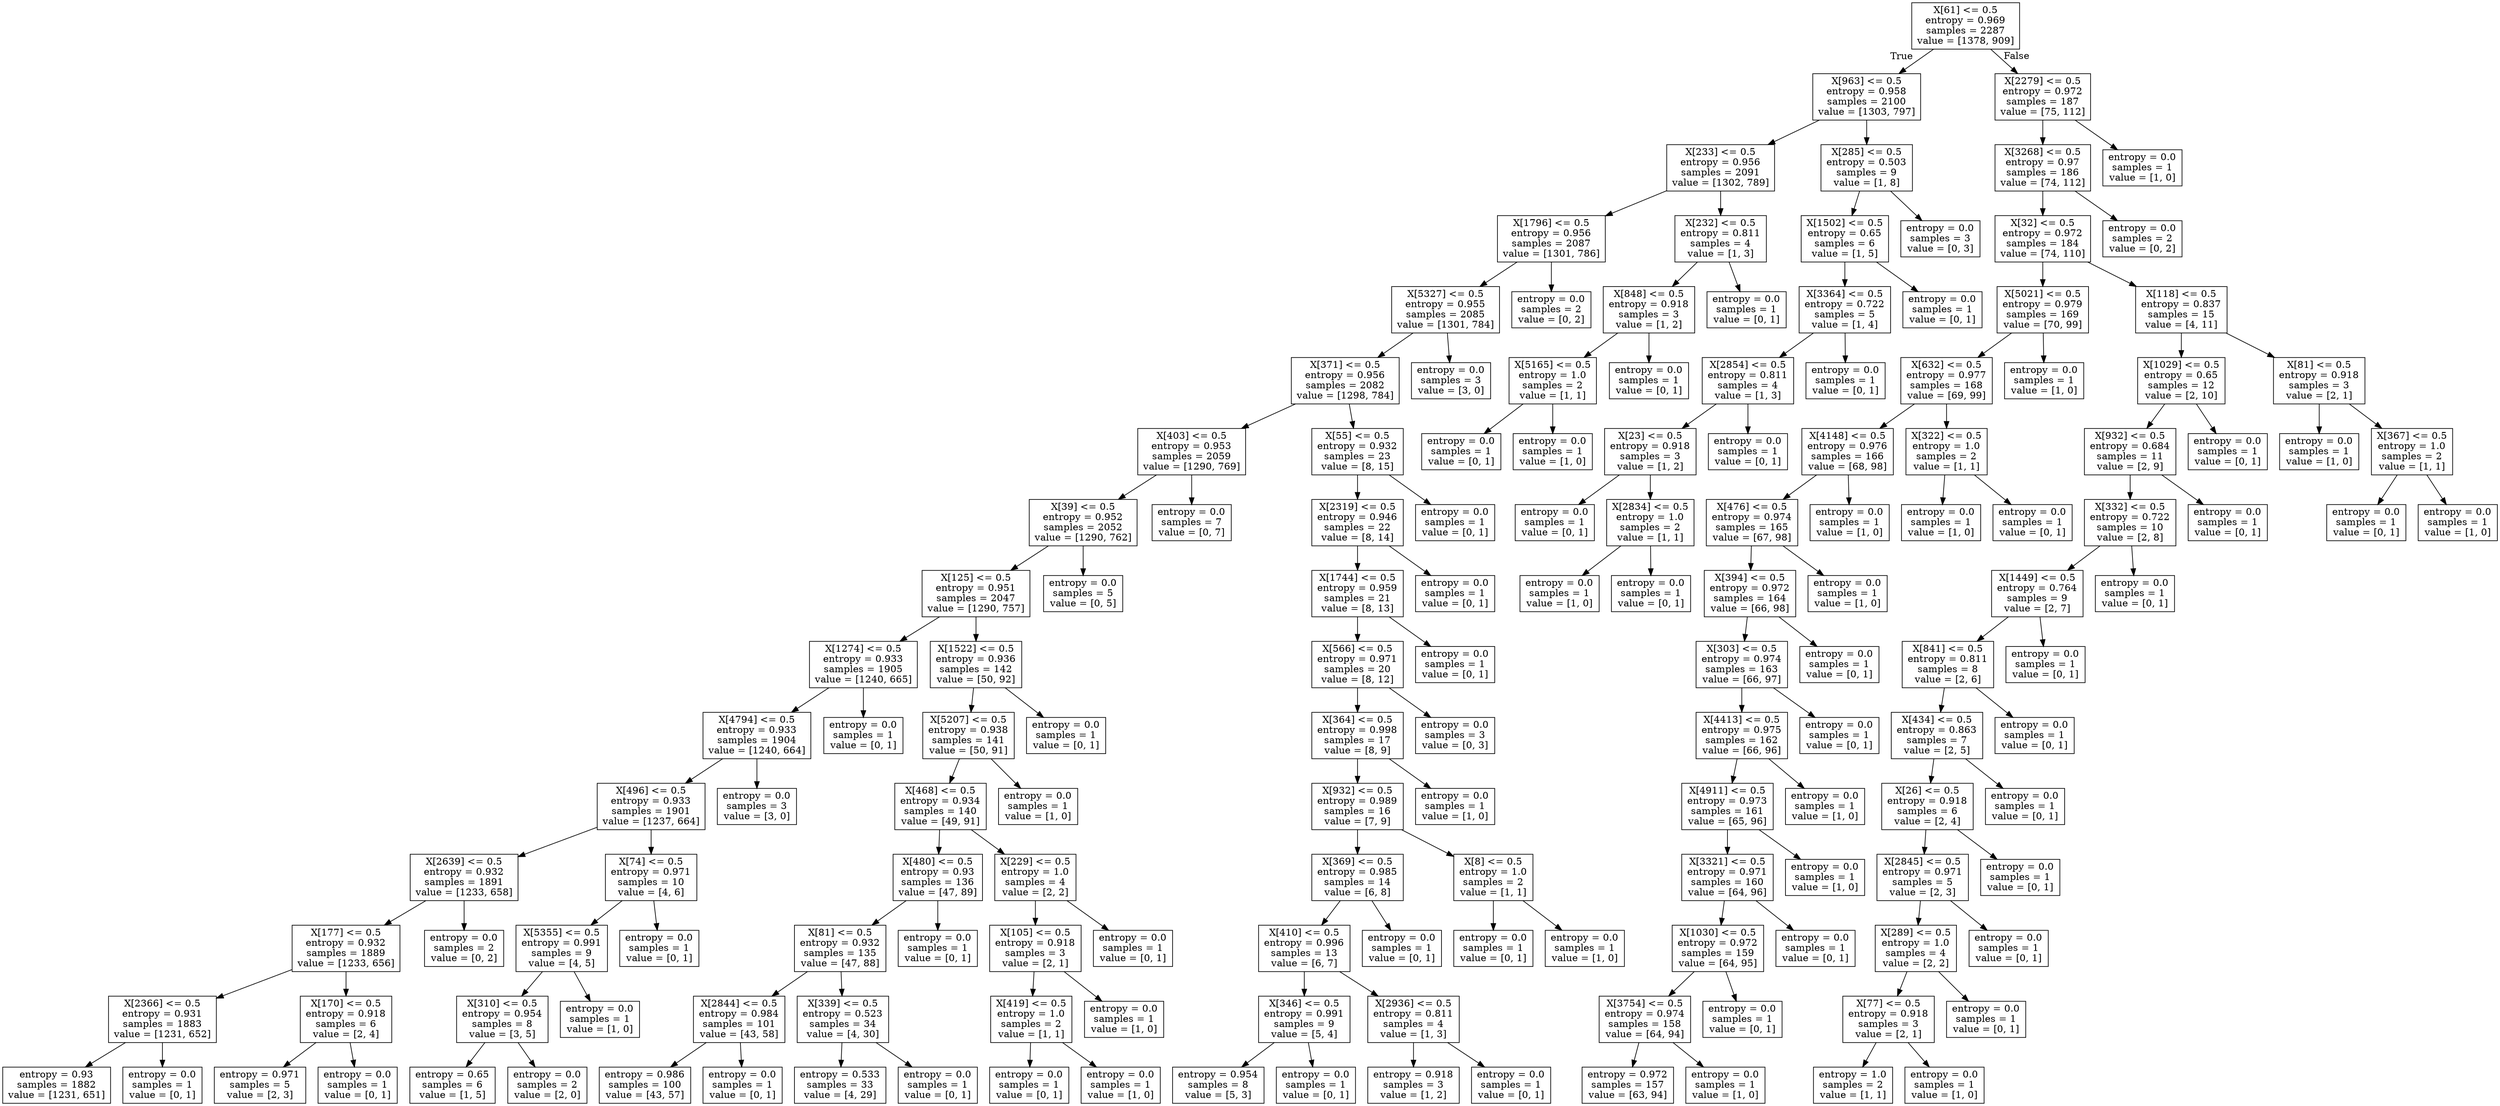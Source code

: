 digraph Tree {
node [shape=box] ;
0 [label="X[61] <= 0.5\nentropy = 0.969\nsamples = 2287\nvalue = [1378, 909]"] ;
1 [label="X[963] <= 0.5\nentropy = 0.958\nsamples = 2100\nvalue = [1303, 797]"] ;
0 -> 1 [labeldistance=2.5, labelangle=45, headlabel="True"] ;
2 [label="X[233] <= 0.5\nentropy = 0.956\nsamples = 2091\nvalue = [1302, 789]"] ;
1 -> 2 ;
3 [label="X[1796] <= 0.5\nentropy = 0.956\nsamples = 2087\nvalue = [1301, 786]"] ;
2 -> 3 ;
4 [label="X[5327] <= 0.5\nentropy = 0.955\nsamples = 2085\nvalue = [1301, 784]"] ;
3 -> 4 ;
5 [label="X[371] <= 0.5\nentropy = 0.956\nsamples = 2082\nvalue = [1298, 784]"] ;
4 -> 5 ;
6 [label="X[403] <= 0.5\nentropy = 0.953\nsamples = 2059\nvalue = [1290, 769]"] ;
5 -> 6 ;
7 [label="X[39] <= 0.5\nentropy = 0.952\nsamples = 2052\nvalue = [1290, 762]"] ;
6 -> 7 ;
8 [label="X[125] <= 0.5\nentropy = 0.951\nsamples = 2047\nvalue = [1290, 757]"] ;
7 -> 8 ;
9 [label="X[1274] <= 0.5\nentropy = 0.933\nsamples = 1905\nvalue = [1240, 665]"] ;
8 -> 9 ;
10 [label="X[4794] <= 0.5\nentropy = 0.933\nsamples = 1904\nvalue = [1240, 664]"] ;
9 -> 10 ;
11 [label="X[496] <= 0.5\nentropy = 0.933\nsamples = 1901\nvalue = [1237, 664]"] ;
10 -> 11 ;
12 [label="X[2639] <= 0.5\nentropy = 0.932\nsamples = 1891\nvalue = [1233, 658]"] ;
11 -> 12 ;
13 [label="X[177] <= 0.5\nentropy = 0.932\nsamples = 1889\nvalue = [1233, 656]"] ;
12 -> 13 ;
14 [label="X[2366] <= 0.5\nentropy = 0.931\nsamples = 1883\nvalue = [1231, 652]"] ;
13 -> 14 ;
15 [label="entropy = 0.93\nsamples = 1882\nvalue = [1231, 651]"] ;
14 -> 15 ;
16 [label="entropy = 0.0\nsamples = 1\nvalue = [0, 1]"] ;
14 -> 16 ;
17 [label="X[170] <= 0.5\nentropy = 0.918\nsamples = 6\nvalue = [2, 4]"] ;
13 -> 17 ;
18 [label="entropy = 0.971\nsamples = 5\nvalue = [2, 3]"] ;
17 -> 18 ;
19 [label="entropy = 0.0\nsamples = 1\nvalue = [0, 1]"] ;
17 -> 19 ;
20 [label="entropy = 0.0\nsamples = 2\nvalue = [0, 2]"] ;
12 -> 20 ;
21 [label="X[74] <= 0.5\nentropy = 0.971\nsamples = 10\nvalue = [4, 6]"] ;
11 -> 21 ;
22 [label="X[5355] <= 0.5\nentropy = 0.991\nsamples = 9\nvalue = [4, 5]"] ;
21 -> 22 ;
23 [label="X[310] <= 0.5\nentropy = 0.954\nsamples = 8\nvalue = [3, 5]"] ;
22 -> 23 ;
24 [label="entropy = 0.65\nsamples = 6\nvalue = [1, 5]"] ;
23 -> 24 ;
25 [label="entropy = 0.0\nsamples = 2\nvalue = [2, 0]"] ;
23 -> 25 ;
26 [label="entropy = 0.0\nsamples = 1\nvalue = [1, 0]"] ;
22 -> 26 ;
27 [label="entropy = 0.0\nsamples = 1\nvalue = [0, 1]"] ;
21 -> 27 ;
28 [label="entropy = 0.0\nsamples = 3\nvalue = [3, 0]"] ;
10 -> 28 ;
29 [label="entropy = 0.0\nsamples = 1\nvalue = [0, 1]"] ;
9 -> 29 ;
30 [label="X[1522] <= 0.5\nentropy = 0.936\nsamples = 142\nvalue = [50, 92]"] ;
8 -> 30 ;
31 [label="X[5207] <= 0.5\nentropy = 0.938\nsamples = 141\nvalue = [50, 91]"] ;
30 -> 31 ;
32 [label="X[468] <= 0.5\nentropy = 0.934\nsamples = 140\nvalue = [49, 91]"] ;
31 -> 32 ;
33 [label="X[480] <= 0.5\nentropy = 0.93\nsamples = 136\nvalue = [47, 89]"] ;
32 -> 33 ;
34 [label="X[81] <= 0.5\nentropy = 0.932\nsamples = 135\nvalue = [47, 88]"] ;
33 -> 34 ;
35 [label="X[2844] <= 0.5\nentropy = 0.984\nsamples = 101\nvalue = [43, 58]"] ;
34 -> 35 ;
36 [label="entropy = 0.986\nsamples = 100\nvalue = [43, 57]"] ;
35 -> 36 ;
37 [label="entropy = 0.0\nsamples = 1\nvalue = [0, 1]"] ;
35 -> 37 ;
38 [label="X[339] <= 0.5\nentropy = 0.523\nsamples = 34\nvalue = [4, 30]"] ;
34 -> 38 ;
39 [label="entropy = 0.533\nsamples = 33\nvalue = [4, 29]"] ;
38 -> 39 ;
40 [label="entropy = 0.0\nsamples = 1\nvalue = [0, 1]"] ;
38 -> 40 ;
41 [label="entropy = 0.0\nsamples = 1\nvalue = [0, 1]"] ;
33 -> 41 ;
42 [label="X[229] <= 0.5\nentropy = 1.0\nsamples = 4\nvalue = [2, 2]"] ;
32 -> 42 ;
43 [label="X[105] <= 0.5\nentropy = 0.918\nsamples = 3\nvalue = [2, 1]"] ;
42 -> 43 ;
44 [label="X[419] <= 0.5\nentropy = 1.0\nsamples = 2\nvalue = [1, 1]"] ;
43 -> 44 ;
45 [label="entropy = 0.0\nsamples = 1\nvalue = [0, 1]"] ;
44 -> 45 ;
46 [label="entropy = 0.0\nsamples = 1\nvalue = [1, 0]"] ;
44 -> 46 ;
47 [label="entropy = 0.0\nsamples = 1\nvalue = [1, 0]"] ;
43 -> 47 ;
48 [label="entropy = 0.0\nsamples = 1\nvalue = [0, 1]"] ;
42 -> 48 ;
49 [label="entropy = 0.0\nsamples = 1\nvalue = [1, 0]"] ;
31 -> 49 ;
50 [label="entropy = 0.0\nsamples = 1\nvalue = [0, 1]"] ;
30 -> 50 ;
51 [label="entropy = 0.0\nsamples = 5\nvalue = [0, 5]"] ;
7 -> 51 ;
52 [label="entropy = 0.0\nsamples = 7\nvalue = [0, 7]"] ;
6 -> 52 ;
53 [label="X[55] <= 0.5\nentropy = 0.932\nsamples = 23\nvalue = [8, 15]"] ;
5 -> 53 ;
54 [label="X[2319] <= 0.5\nentropy = 0.946\nsamples = 22\nvalue = [8, 14]"] ;
53 -> 54 ;
55 [label="X[1744] <= 0.5\nentropy = 0.959\nsamples = 21\nvalue = [8, 13]"] ;
54 -> 55 ;
56 [label="X[566] <= 0.5\nentropy = 0.971\nsamples = 20\nvalue = [8, 12]"] ;
55 -> 56 ;
57 [label="X[364] <= 0.5\nentropy = 0.998\nsamples = 17\nvalue = [8, 9]"] ;
56 -> 57 ;
58 [label="X[932] <= 0.5\nentropy = 0.989\nsamples = 16\nvalue = [7, 9]"] ;
57 -> 58 ;
59 [label="X[369] <= 0.5\nentropy = 0.985\nsamples = 14\nvalue = [6, 8]"] ;
58 -> 59 ;
60 [label="X[410] <= 0.5\nentropy = 0.996\nsamples = 13\nvalue = [6, 7]"] ;
59 -> 60 ;
61 [label="X[346] <= 0.5\nentropy = 0.991\nsamples = 9\nvalue = [5, 4]"] ;
60 -> 61 ;
62 [label="entropy = 0.954\nsamples = 8\nvalue = [5, 3]"] ;
61 -> 62 ;
63 [label="entropy = 0.0\nsamples = 1\nvalue = [0, 1]"] ;
61 -> 63 ;
64 [label="X[2936] <= 0.5\nentropy = 0.811\nsamples = 4\nvalue = [1, 3]"] ;
60 -> 64 ;
65 [label="entropy = 0.918\nsamples = 3\nvalue = [1, 2]"] ;
64 -> 65 ;
66 [label="entropy = 0.0\nsamples = 1\nvalue = [0, 1]"] ;
64 -> 66 ;
67 [label="entropy = 0.0\nsamples = 1\nvalue = [0, 1]"] ;
59 -> 67 ;
68 [label="X[8] <= 0.5\nentropy = 1.0\nsamples = 2\nvalue = [1, 1]"] ;
58 -> 68 ;
69 [label="entropy = 0.0\nsamples = 1\nvalue = [0, 1]"] ;
68 -> 69 ;
70 [label="entropy = 0.0\nsamples = 1\nvalue = [1, 0]"] ;
68 -> 70 ;
71 [label="entropy = 0.0\nsamples = 1\nvalue = [1, 0]"] ;
57 -> 71 ;
72 [label="entropy = 0.0\nsamples = 3\nvalue = [0, 3]"] ;
56 -> 72 ;
73 [label="entropy = 0.0\nsamples = 1\nvalue = [0, 1]"] ;
55 -> 73 ;
74 [label="entropy = 0.0\nsamples = 1\nvalue = [0, 1]"] ;
54 -> 74 ;
75 [label="entropy = 0.0\nsamples = 1\nvalue = [0, 1]"] ;
53 -> 75 ;
76 [label="entropy = 0.0\nsamples = 3\nvalue = [3, 0]"] ;
4 -> 76 ;
77 [label="entropy = 0.0\nsamples = 2\nvalue = [0, 2]"] ;
3 -> 77 ;
78 [label="X[232] <= 0.5\nentropy = 0.811\nsamples = 4\nvalue = [1, 3]"] ;
2 -> 78 ;
79 [label="X[848] <= 0.5\nentropy = 0.918\nsamples = 3\nvalue = [1, 2]"] ;
78 -> 79 ;
80 [label="X[5165] <= 0.5\nentropy = 1.0\nsamples = 2\nvalue = [1, 1]"] ;
79 -> 80 ;
81 [label="entropy = 0.0\nsamples = 1\nvalue = [0, 1]"] ;
80 -> 81 ;
82 [label="entropy = 0.0\nsamples = 1\nvalue = [1, 0]"] ;
80 -> 82 ;
83 [label="entropy = 0.0\nsamples = 1\nvalue = [0, 1]"] ;
79 -> 83 ;
84 [label="entropy = 0.0\nsamples = 1\nvalue = [0, 1]"] ;
78 -> 84 ;
85 [label="X[285] <= 0.5\nentropy = 0.503\nsamples = 9\nvalue = [1, 8]"] ;
1 -> 85 ;
86 [label="X[1502] <= 0.5\nentropy = 0.65\nsamples = 6\nvalue = [1, 5]"] ;
85 -> 86 ;
87 [label="X[3364] <= 0.5\nentropy = 0.722\nsamples = 5\nvalue = [1, 4]"] ;
86 -> 87 ;
88 [label="X[2854] <= 0.5\nentropy = 0.811\nsamples = 4\nvalue = [1, 3]"] ;
87 -> 88 ;
89 [label="X[23] <= 0.5\nentropy = 0.918\nsamples = 3\nvalue = [1, 2]"] ;
88 -> 89 ;
90 [label="entropy = 0.0\nsamples = 1\nvalue = [0, 1]"] ;
89 -> 90 ;
91 [label="X[2834] <= 0.5\nentropy = 1.0\nsamples = 2\nvalue = [1, 1]"] ;
89 -> 91 ;
92 [label="entropy = 0.0\nsamples = 1\nvalue = [1, 0]"] ;
91 -> 92 ;
93 [label="entropy = 0.0\nsamples = 1\nvalue = [0, 1]"] ;
91 -> 93 ;
94 [label="entropy = 0.0\nsamples = 1\nvalue = [0, 1]"] ;
88 -> 94 ;
95 [label="entropy = 0.0\nsamples = 1\nvalue = [0, 1]"] ;
87 -> 95 ;
96 [label="entropy = 0.0\nsamples = 1\nvalue = [0, 1]"] ;
86 -> 96 ;
97 [label="entropy = 0.0\nsamples = 3\nvalue = [0, 3]"] ;
85 -> 97 ;
98 [label="X[2279] <= 0.5\nentropy = 0.972\nsamples = 187\nvalue = [75, 112]"] ;
0 -> 98 [labeldistance=2.5, labelangle=-45, headlabel="False"] ;
99 [label="X[3268] <= 0.5\nentropy = 0.97\nsamples = 186\nvalue = [74, 112]"] ;
98 -> 99 ;
100 [label="X[32] <= 0.5\nentropy = 0.972\nsamples = 184\nvalue = [74, 110]"] ;
99 -> 100 ;
101 [label="X[5021] <= 0.5\nentropy = 0.979\nsamples = 169\nvalue = [70, 99]"] ;
100 -> 101 ;
102 [label="X[632] <= 0.5\nentropy = 0.977\nsamples = 168\nvalue = [69, 99]"] ;
101 -> 102 ;
103 [label="X[4148] <= 0.5\nentropy = 0.976\nsamples = 166\nvalue = [68, 98]"] ;
102 -> 103 ;
104 [label="X[476] <= 0.5\nentropy = 0.974\nsamples = 165\nvalue = [67, 98]"] ;
103 -> 104 ;
105 [label="X[394] <= 0.5\nentropy = 0.972\nsamples = 164\nvalue = [66, 98]"] ;
104 -> 105 ;
106 [label="X[303] <= 0.5\nentropy = 0.974\nsamples = 163\nvalue = [66, 97]"] ;
105 -> 106 ;
107 [label="X[4413] <= 0.5\nentropy = 0.975\nsamples = 162\nvalue = [66, 96]"] ;
106 -> 107 ;
108 [label="X[4911] <= 0.5\nentropy = 0.973\nsamples = 161\nvalue = [65, 96]"] ;
107 -> 108 ;
109 [label="X[3321] <= 0.5\nentropy = 0.971\nsamples = 160\nvalue = [64, 96]"] ;
108 -> 109 ;
110 [label="X[1030] <= 0.5\nentropy = 0.972\nsamples = 159\nvalue = [64, 95]"] ;
109 -> 110 ;
111 [label="X[3754] <= 0.5\nentropy = 0.974\nsamples = 158\nvalue = [64, 94]"] ;
110 -> 111 ;
112 [label="entropy = 0.972\nsamples = 157\nvalue = [63, 94]"] ;
111 -> 112 ;
113 [label="entropy = 0.0\nsamples = 1\nvalue = [1, 0]"] ;
111 -> 113 ;
114 [label="entropy = 0.0\nsamples = 1\nvalue = [0, 1]"] ;
110 -> 114 ;
115 [label="entropy = 0.0\nsamples = 1\nvalue = [0, 1]"] ;
109 -> 115 ;
116 [label="entropy = 0.0\nsamples = 1\nvalue = [1, 0]"] ;
108 -> 116 ;
117 [label="entropy = 0.0\nsamples = 1\nvalue = [1, 0]"] ;
107 -> 117 ;
118 [label="entropy = 0.0\nsamples = 1\nvalue = [0, 1]"] ;
106 -> 118 ;
119 [label="entropy = 0.0\nsamples = 1\nvalue = [0, 1]"] ;
105 -> 119 ;
120 [label="entropy = 0.0\nsamples = 1\nvalue = [1, 0]"] ;
104 -> 120 ;
121 [label="entropy = 0.0\nsamples = 1\nvalue = [1, 0]"] ;
103 -> 121 ;
122 [label="X[322] <= 0.5\nentropy = 1.0\nsamples = 2\nvalue = [1, 1]"] ;
102 -> 122 ;
123 [label="entropy = 0.0\nsamples = 1\nvalue = [1, 0]"] ;
122 -> 123 ;
124 [label="entropy = 0.0\nsamples = 1\nvalue = [0, 1]"] ;
122 -> 124 ;
125 [label="entropy = 0.0\nsamples = 1\nvalue = [1, 0]"] ;
101 -> 125 ;
126 [label="X[118] <= 0.5\nentropy = 0.837\nsamples = 15\nvalue = [4, 11]"] ;
100 -> 126 ;
127 [label="X[1029] <= 0.5\nentropy = 0.65\nsamples = 12\nvalue = [2, 10]"] ;
126 -> 127 ;
128 [label="X[932] <= 0.5\nentropy = 0.684\nsamples = 11\nvalue = [2, 9]"] ;
127 -> 128 ;
129 [label="X[332] <= 0.5\nentropy = 0.722\nsamples = 10\nvalue = [2, 8]"] ;
128 -> 129 ;
130 [label="X[1449] <= 0.5\nentropy = 0.764\nsamples = 9\nvalue = [2, 7]"] ;
129 -> 130 ;
131 [label="X[841] <= 0.5\nentropy = 0.811\nsamples = 8\nvalue = [2, 6]"] ;
130 -> 131 ;
132 [label="X[434] <= 0.5\nentropy = 0.863\nsamples = 7\nvalue = [2, 5]"] ;
131 -> 132 ;
133 [label="X[26] <= 0.5\nentropy = 0.918\nsamples = 6\nvalue = [2, 4]"] ;
132 -> 133 ;
134 [label="X[2845] <= 0.5\nentropy = 0.971\nsamples = 5\nvalue = [2, 3]"] ;
133 -> 134 ;
135 [label="X[289] <= 0.5\nentropy = 1.0\nsamples = 4\nvalue = [2, 2]"] ;
134 -> 135 ;
136 [label="X[77] <= 0.5\nentropy = 0.918\nsamples = 3\nvalue = [2, 1]"] ;
135 -> 136 ;
137 [label="entropy = 1.0\nsamples = 2\nvalue = [1, 1]"] ;
136 -> 137 ;
138 [label="entropy = 0.0\nsamples = 1\nvalue = [1, 0]"] ;
136 -> 138 ;
139 [label="entropy = 0.0\nsamples = 1\nvalue = [0, 1]"] ;
135 -> 139 ;
140 [label="entropy = 0.0\nsamples = 1\nvalue = [0, 1]"] ;
134 -> 140 ;
141 [label="entropy = 0.0\nsamples = 1\nvalue = [0, 1]"] ;
133 -> 141 ;
142 [label="entropy = 0.0\nsamples = 1\nvalue = [0, 1]"] ;
132 -> 142 ;
143 [label="entropy = 0.0\nsamples = 1\nvalue = [0, 1]"] ;
131 -> 143 ;
144 [label="entropy = 0.0\nsamples = 1\nvalue = [0, 1]"] ;
130 -> 144 ;
145 [label="entropy = 0.0\nsamples = 1\nvalue = [0, 1]"] ;
129 -> 145 ;
146 [label="entropy = 0.0\nsamples = 1\nvalue = [0, 1]"] ;
128 -> 146 ;
147 [label="entropy = 0.0\nsamples = 1\nvalue = [0, 1]"] ;
127 -> 147 ;
148 [label="X[81] <= 0.5\nentropy = 0.918\nsamples = 3\nvalue = [2, 1]"] ;
126 -> 148 ;
149 [label="entropy = 0.0\nsamples = 1\nvalue = [1, 0]"] ;
148 -> 149 ;
150 [label="X[367] <= 0.5\nentropy = 1.0\nsamples = 2\nvalue = [1, 1]"] ;
148 -> 150 ;
151 [label="entropy = 0.0\nsamples = 1\nvalue = [0, 1]"] ;
150 -> 151 ;
152 [label="entropy = 0.0\nsamples = 1\nvalue = [1, 0]"] ;
150 -> 152 ;
153 [label="entropy = 0.0\nsamples = 2\nvalue = [0, 2]"] ;
99 -> 153 ;
154 [label="entropy = 0.0\nsamples = 1\nvalue = [1, 0]"] ;
98 -> 154 ;
}